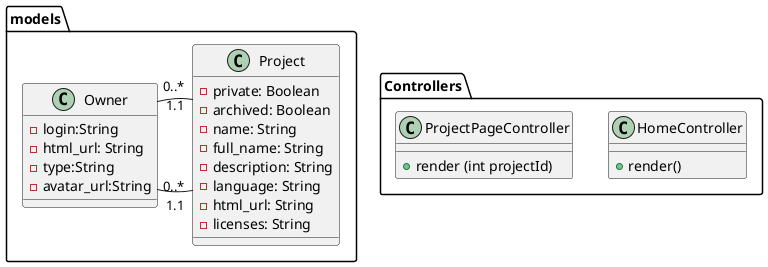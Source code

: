 @startuml


package models {
    class Owner{
        -login:String
        -html_url: String   
        -type:String
        -avatar_url:String
    }

    class Project{
        -private: Boolean
        -archived: Boolean
        -name: String
        -full_name: String
        -description: String
        -language: String
        -html_url: String
        -licenses: String
    }
    Owner "0..*" - "1.1" Project
}

package Controllers{
    class HomeController{
        + render()
    }
    class ProjectPageController{
        + render (int projectId)
    }  
    Owner "0..*" - "1.1" Project
}
@enduml